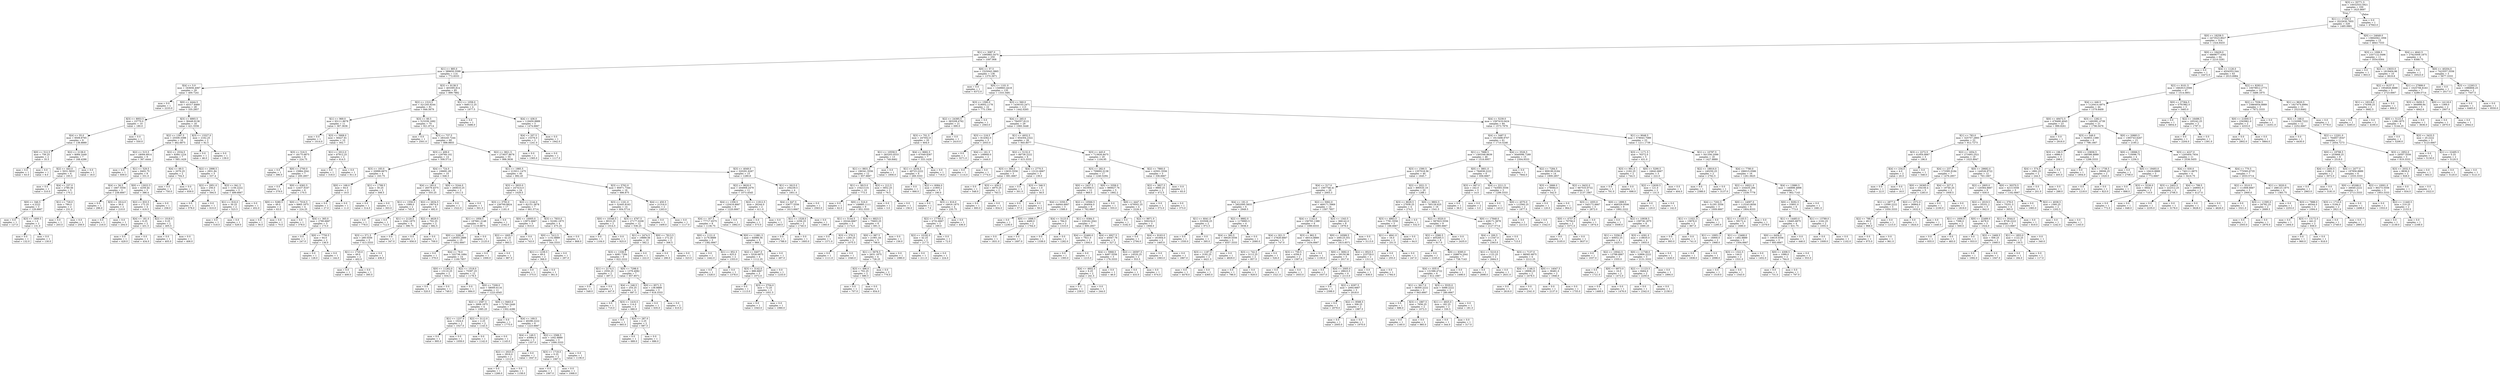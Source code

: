 digraph Tree {
node [shape=box] ;
0 [label="X[3] <= 35771.5\nmse = 10032553.5921\nsamples = 330\nvalue = 1625.8697"] ;
1 [label="X[1] <= 17350.5\nmse = 3522630.7855\nsamples = 329\nvalue = 1485.0881"] ;
0 -> 1 [labeldistance=2.5, labelangle=45, headlabel="True"] ;
2 [label="X[0] <= 18258.5\nmse = 2473523.8027\nsamples = 314\nvalue = 1324.6433"] ;
1 -> 2 ;
3 [label="X[1] <= 3087.0\nmse = 1095883.5475\nsamples = 250\nvalue = 1097.908"] ;
2 -> 3 ;
4 [label="X[1] <= 885.0\nmse = 389650.5599\nsamples = 114\nvalue = 772.8333"] ;
3 -> 4 ;
5 [label="X[4] <= 5.0\nmse = 163656.4067\nsamples = 29\nvalue = 400.7241"] ;
4 -> 5 ;
6 [label="mse = 0.0\nsamples = 1\nvalue = 2233.0"] ;
5 -> 6 ;
7 [label="X[0] <= 4444.5\nmse = 45317.8469\nsamples = 28\nvalue = 335.2857"] ;
5 -> 7 ;
8 [label="X[3] <= 8953.5\nmse = 23770.0\nsamples = 10\nvalue = 180.0"] ;
7 -> 8 ;
9 [label="X[4] <= 55.0\nmse = 9509.8765\nsamples = 9\nvalue = 138.8889"] ;
8 -> 9 ;
10 [label="X[0] <= 512.5\nmse = 756.25\nsamples = 2\nvalue = 35.5"] ;
9 -> 10 ;
11 [label="mse = 0.0\nsamples = 1\nvalue = 63.0"] ;
10 -> 11 ;
12 [label="mse = 0.0\nsamples = 1\nvalue = 8.0"] ;
10 -> 12 ;
13 [label="X[2] <= 2138.0\nmse = 8084.2449\nsamples = 7\nvalue = 168.4286"] ;
9 -> 13 ;
14 [label="X[2] <= 443.0\nmse = 5031.5833\nsamples = 6\nvalue = 193.5"] ;
13 -> 14 ;
15 [label="mse = 0.0\nsamples = 1\nvalue = 310.0"] ;
14 -> 15 ;
16 [label="X[4] <= 237.0\nmse = 2780.56\nsamples = 5\nvalue = 170.2"] ;
14 -> 16 ;
17 [label="X[0] <= 346.5\nmse = 4.2222\nsamples = 3\nvalue = 129.6667"] ;
16 -> 17 ;
18 [label="mse = 0.0\nsamples = 1\nvalue = 127.0"] ;
17 -> 18 ;
19 [label="X[3] <= 1600.5\nmse = 1.0\nsamples = 2\nvalue = 131.0"] ;
17 -> 19 ;
20 [label="mse = 0.0\nsamples = 1\nvalue = 132.0"] ;
19 -> 20 ;
21 [label="mse = 0.0\nsamples = 1\nvalue = 130.0"] ;
19 -> 21 ;
22 [label="X[1] <= 728.0\nmse = 784.0\nsamples = 2\nvalue = 231.0"] ;
16 -> 22 ;
23 [label="mse = 0.0\nsamples = 1\nvalue = 203.0"] ;
22 -> 23 ;
24 [label="mse = 0.0\nsamples = 1\nvalue = 259.0"] ;
22 -> 24 ;
25 [label="mse = 0.0\nsamples = 1\nvalue = 18.0"] ;
13 -> 25 ;
26 [label="mse = 0.0\nsamples = 1\nvalue = 550.0"] ;
8 -> 26 ;
27 [label="X[3] <= 6893.5\nmse = 36449.9136\nsamples = 18\nvalue = 421.5556"] ;
7 -> 27 ;
28 [label="X[2] <= 1397.5\nmse = 25509.3398\nsamples = 16\nvalue = 462.6875"] ;
27 -> 28 ;
29 [label="X[2] <= 515.5\nmse = 18094.6914\nsamples = 9\nvalue = 367.4444"] ;
28 -> 29 ;
30 [label="mse = 0.0\nsamples = 1\nvalue = 659.0"] ;
29 -> 30 ;
31 [label="X[1] <= 529.5\nmse = 8402.75\nsamples = 8\nvalue = 331.0"] ;
29 -> 31 ;
32 [label="X[4] <= 56.5\nmse = 1667.5556\nsamples = 3\nvalue = 238.6667"] ;
31 -> 32 ;
33 [label="mse = 0.0\nsamples = 1\nvalue = 296.0"] ;
32 -> 33 ;
34 [label="X[3] <= 1814.0\nmse = 36.0\nsamples = 2\nvalue = 210.0"] ;
32 -> 34 ;
35 [label="mse = 0.0\nsamples = 1\nvalue = 216.0"] ;
34 -> 35 ;
36 [label="mse = 0.0\nsamples = 1\nvalue = 204.0"] ;
34 -> 36 ;
37 [label="X[0] <= 13022.5\nmse = 4259.44\nsamples = 5\nvalue = 386.4"] ;
31 -> 37 ;
38 [label="X[2] <= 833.5\nmse = 172.25\nsamples = 4\nvalue = 418.5"] ;
37 -> 38 ;
39 [label="X[4] <= 181.0\nmse = 6.25\nsamples = 2\nvalue = 431.5"] ;
38 -> 39 ;
40 [label="mse = 0.0\nsamples = 1\nvalue = 429.0"] ;
39 -> 40 ;
41 [label="mse = 0.0\nsamples = 1\nvalue = 434.0"] ;
39 -> 41 ;
42 [label="X[2] <= 1018.0\nmse = 0.25\nsamples = 2\nvalue = 405.5"] ;
38 -> 42 ;
43 [label="mse = 0.0\nsamples = 1\nvalue = 405.0"] ;
42 -> 43 ;
44 [label="mse = 0.0\nsamples = 1\nvalue = 406.0"] ;
42 -> 44 ;
45 [label="mse = 0.0\nsamples = 1\nvalue = 258.0"] ;
37 -> 45 ;
46 [label="X[2] <= 2534.5\nmse = 8384.1224\nsamples = 7\nvalue = 585.1429"] ;
28 -> 46 ;
47 [label="X[4] <= 69.5\nmse = 2070.25\nsamples = 2\nvalue = 704.5"] ;
46 -> 47 ;
48 [label="mse = 0.0\nsamples = 1\nvalue = 750.0"] ;
47 -> 48 ;
49 [label="mse = 0.0\nsamples = 1\nvalue = 659.0"] ;
47 -> 49 ;
50 [label="X[2] <= 2998.5\nmse = 2931.84\nsamples = 5\nvalue = 537.4"] ;
46 -> 50 ;
51 [label="X[2] <= 2951.0\nmse = 256.0\nsamples = 2\nvalue = 594.0"] ;
50 -> 51 ;
52 [label="mse = 0.0\nsamples = 1\nvalue = 578.0"] ;
51 -> 52 ;
53 [label="mse = 0.0\nsamples = 1\nvalue = 610.0"] ;
51 -> 53 ;
54 [label="X[3] <= 941.5\nmse = 1156.2222\nsamples = 3\nvalue = 499.6667"] ;
50 -> 54 ;
55 [label="X[1] <= 816.0\nmse = 30.25\nsamples = 2\nvalue = 523.5"] ;
54 -> 55 ;
56 [label="mse = 0.0\nsamples = 1\nvalue = 518.0"] ;
55 -> 56 ;
57 [label="mse = 0.0\nsamples = 1\nvalue = 529.0"] ;
55 -> 57 ;
58 [label="mse = 0.0\nsamples = 1\nvalue = 452.0"] ;
54 -> 58 ;
59 [label="X[3] <= 13327.0\nmse = 2162.25\nsamples = 2\nvalue = 92.5"] ;
27 -> 59 ;
60 [label="mse = 0.0\nsamples = 1\nvalue = 46.0"] ;
59 -> 60 ;
61 [label="mse = 0.0\nsamples = 1\nvalue = 139.0"] ;
59 -> 61 ;
62 [label="X[3] <= 9138.5\nmse = 403395.814\nsamples = 85\nvalue = 899.7882"] ;
4 -> 62 ;
63 [label="X[2] <= 1310.5\nmse = 321245.9244\nsamples = 81\nvalue = 846.5679"] ;
62 -> 63 ;
64 [label="X[1] <= 969.0\nmse = 93111.8678\nsamples = 11\nvalue = 367.3636"] ;
63 -> 64 ;
65 [label="mse = 0.0\nsamples = 1\nvalue = 1014.0"] ;
64 -> 65 ;
66 [label="X[3] <= 5908.0\nmse = 56427.81\nsamples = 10\nvalue = 302.7"] ;
64 -> 66 ;
67 [label="X[3] <= 516.5\nmse = 18175.6875\nsamples = 8\nvalue = 224.75"] ;
66 -> 67 ;
68 [label="mse = 0.0\nsamples = 1\nvalue = 396.0"] ;
67 -> 68 ;
69 [label="X[0] <= 2700.0\nmse = 15984.2041\nsamples = 7\nvalue = 200.2857"] ;
67 -> 69 ;
70 [label="mse = 0.0\nsamples = 1\nvalue = 379.0"] ;
69 -> 70 ;
71 [label="X[0] <= 6362.5\nmse = 12437.9167\nsamples = 6\nvalue = 170.5"] ;
69 -> 71 ;
72 [label="X[0] <= 5280.5\nmse = 49.0\nsamples = 2\nvalue = 63.0"] ;
71 -> 72 ;
73 [label="mse = 0.0\nsamples = 1\nvalue = 56.0"] ;
72 -> 73 ;
74 [label="mse = 0.0\nsamples = 1\nvalue = 70.0"] ;
72 -> 74 ;
75 [label="X[0] <= 7016.5\nmse = 9965.1875\nsamples = 4\nvalue = 224.25"] ;
71 -> 75 ;
76 [label="mse = 0.0\nsamples = 1\nvalue = 378.0"] ;
75 -> 76 ;
77 [label="X[4] <= 365.0\nmse = 2780.6667\nsamples = 3\nvalue = 173.0"] ;
75 -> 77 ;
78 [label="mse = 0.0\nsamples = 1\nvalue = 247.0"] ;
77 -> 78 ;
79 [label="X[0] <= 7750.5\nmse = 64.0\nsamples = 2\nvalue = 136.0"] ;
77 -> 79 ;
80 [label="mse = 0.0\nsamples = 1\nvalue = 128.0"] ;
79 -> 80 ;
81 [label="mse = 0.0\nsamples = 1\nvalue = 144.0"] ;
79 -> 81 ;
82 [label="X[1] <= 2012.0\nmse = 87912.25\nsamples = 2\nvalue = 614.5"] ;
66 -> 82 ;
83 [label="mse = 0.0\nsamples = 1\nvalue = 318.0"] ;
82 -> 83 ;
84 [label="mse = 0.0\nsamples = 1\nvalue = 911.0"] ;
82 -> 84 ;
85 [label="X[3] <= 60.5\nmse = 315339.1692\nsamples = 70\nvalue = 921.8714"] ;
63 -> 85 ;
86 [label="mse = 0.0\nsamples = 1\nvalue = 2501.0"] ;
85 -> 86 ;
87 [label="X[3] <= 737.5\nmse = 283245.7244\nsamples = 69\nvalue = 898.9855"] ;
85 -> 87 ;
88 [label="X[3] <= 409.0\nmse = 129769.102\nsamples = 14\nvalue = 508.5714"] ;
87 -> 88 ;
89 [label="X[3] <= 183.0\nmse = 20999.6875\nsamples = 4\nvalue = 163.75"] ;
88 -> 89 ;
90 [label="X[0] <= 168.0\nmse = 64.0\nsamples = 2\nvalue = 19.0"] ;
89 -> 90 ;
91 [label="mse = 0.0\nsamples = 1\nvalue = 27.0"] ;
90 -> 91 ;
92 [label="mse = 0.0\nsamples = 1\nvalue = 11.0"] ;
90 -> 92 ;
93 [label="X[1] <= 1799.5\nmse = 30.25\nsamples = 2\nvalue = 308.5"] ;
89 -> 93 ;
94 [label="mse = 0.0\nsamples = 1\nvalue = 314.0"] ;
93 -> 94 ;
95 [label="mse = 0.0\nsamples = 1\nvalue = 303.0"] ;
93 -> 95 ;
96 [label="X[4] <= 724.0\nmse = 106691.85\nsamples = 10\nvalue = 646.5"] ;
88 -> 96 ;
97 [label="X[4] <= 183.0\nmse = 26579.4375\nsamples = 8\nvalue = 555.25"] ;
96 -> 97 ;
98 [label="X[1] <= 1556.0\nmse = 1089.0\nsamples = 2\nvalue = 745.0"] ;
97 -> 98 ;
99 [label="mse = 0.0\nsamples = 1\nvalue = 778.0"] ;
98 -> 99 ;
100 [label="mse = 0.0\nsamples = 1\nvalue = 712.0"] ;
98 -> 100 ;
101 [label="X[2] <= 2634.5\nmse = 19074.0\nsamples = 6\nvalue = 492.0"] ;
97 -> 101 ;
102 [label="X[1] <= 2129.5\nmse = 1042.1875\nsamples = 4\nvalue = 396.75"] ;
101 -> 102 ;
103 [label="X[3] <= 571.5\nmse = 289.5556\nsamples = 3\nvalue = 413.3333"] ;
102 -> 103 ;
104 [label="X[1] <= 1720.0\nmse = 49.0\nsamples = 2\nvalue = 402.0"] ;
103 -> 104 ;
105 [label="mse = 0.0\nsamples = 1\nvalue = 409.0"] ;
104 -> 105 ;
106 [label="mse = 0.0\nsamples = 1\nvalue = 395.0"] ;
104 -> 106 ;
107 [label="mse = 0.0\nsamples = 1\nvalue = 436.0"] ;
103 -> 107 ;
108 [label="mse = 0.0\nsamples = 1\nvalue = 347.0"] ;
102 -> 108 ;
109 [label="X[2] <= 4629.5\nmse = 702.25\nsamples = 2\nvalue = 682.5"] ;
101 -> 109 ;
110 [label="mse = 0.0\nsamples = 1\nvalue = 656.0"] ;
109 -> 110 ;
111 [label="mse = 0.0\nsamples = 1\nvalue = 709.0"] ;
109 -> 111 ;
112 [label="X[0] <= 5244.0\nmse = 260610.25\nsamples = 2\nvalue = 1011.5"] ;
96 -> 112 ;
113 [label="mse = 0.0\nsamples = 1\nvalue = 1522.0"] ;
112 -> 113 ;
114 [label="mse = 0.0\nsamples = 1\nvalue = 501.0"] ;
112 -> 114 ;
115 [label="X[2] <= 3821.5\nmse = 273637.8678\nsamples = 55\nvalue = 998.3636"] ;
87 -> 115 ;
116 [label="X[1] <= 1985.5\nmse = 215011.1475\nsamples = 40\nvalue = 892.45"] ;
115 -> 116 ;
117 [label="X[3] <= 3933.0\nmse = 247414.0\nsamples = 24\nvalue = 1029.5"] ;
116 -> 117 ;
118 [label="X[3] <= 3792.0\nmse = 236769.8824\nsamples = 17\nvalue = 1181.0"] ;
117 -> 118 ;
119 [label="X[1] <= 1958.5\nmse = 187661.2148\nsamples = 16\nvalue = 1119.6875"] ;
118 -> 119 ;
120 [label="X[0] <= 3282.0\nmse = 128303.2889\nsamples = 15\nvalue = 1052.6667"] ;
119 -> 120 ;
121 [label="mse = 0.0\nsamples = 1\nvalue = 379.0"] ;
120 -> 121 ;
122 [label="X[4] <= 78.0\nmse = 102736.1684\nsamples = 14\nvalue = 1100.7857"] ;
120 -> 122 ;
123 [label="X[0] <= 11262.0\nmse = 13110.25\nsamples = 2\nvalue = 634.5"] ;
122 -> 123 ;
124 [label="mse = 0.0\nsamples = 1\nvalue = 520.0"] ;
123 -> 124 ;
125 [label="mse = 0.0\nsamples = 1\nvalue = 749.0"] ;
123 -> 125 ;
126 [label="X[2] <= 1518.0\nmse = 75397.25\nsamples = 12\nvalue = 1178.5"] ;
122 -> 126 ;
127 [label="mse = 0.0\nsamples = 1\nvalue = 684.0"] ;
126 -> 127 ;
128 [label="X[0] <= 7209.0\nmse = 58000.6116\nsamples = 11\nvalue = 1223.4545"] ;
126 -> 128 ;
129 [label="X[2] <= 2587.5\nmse = 3906.1875\nsamples = 4\nvalue = 1085.25"] ;
128 -> 129 ;
130 [label="X[1] <= 1237.0\nmse = 1024.0\nsamples = 2\nvalue = 1027.0"] ;
129 -> 130 ;
131 [label="mse = 0.0\nsamples = 1\nvalue = 995.0"] ;
130 -> 131 ;
132 [label="mse = 0.0\nsamples = 1\nvalue = 1059.0"] ;
130 -> 132 ;
133 [label="X[2] <= 3112.0\nmse = 2.25\nsamples = 2\nvalue = 1143.5"] ;
129 -> 133 ;
134 [label="mse = 0.0\nsamples = 1\nvalue = 1142.0"] ;
133 -> 134 ;
135 [label="mse = 0.0\nsamples = 1\nvalue = 1145.0"] ;
133 -> 135 ;
136 [label="X[0] <= 9463.0\nmse = 71760.2449\nsamples = 7\nvalue = 1302.4286"] ;
128 -> 136 ;
137 [label="mse = 0.0\nsamples = 1\nvalue = 1775.0"] ;
136 -> 137 ;
138 [label="X[4] <= 169.5\nmse = 40296.2222\nsamples = 6\nvalue = 1223.6667"] ;
136 -> 138 ;
139 [label="X[4] <= 149.5\nmse = 43994.0\nsamples = 3\nvalue = 1357.0"] ;
138 -> 139 ;
140 [label="X[2] <= 2023.0\nmse = 2916.0\nsamples = 2\nvalue = 1212.0"] ;
139 -> 140 ;
141 [label="mse = 0.0\nsamples = 1\nvalue = 1266.0"] ;
140 -> 141 ;
142 [label="mse = 0.0\nsamples = 1\nvalue = 1158.0"] ;
140 -> 142 ;
143 [label="mse = 0.0\nsamples = 1\nvalue = 1647.0"] ;
139 -> 143 ;
144 [label="X[2] <= 2588.5\nmse = 1042.8889\nsamples = 3\nvalue = 1090.3333"] ;
138 -> 144 ;
145 [label="X[3] <= 1718.0\nmse = 0.25\nsamples = 2\nvalue = 1067.5"] ;
144 -> 145 ;
146 [label="mse = 0.0\nsamples = 1\nvalue = 1067.0"] ;
145 -> 146 ;
147 [label="mse = 0.0\nsamples = 1\nvalue = 1068.0"] ;
145 -> 147 ;
148 [label="mse = 0.0\nsamples = 1\nvalue = 1136.0"] ;
144 -> 148 ;
149 [label="mse = 0.0\nsamples = 1\nvalue = 2125.0"] ;
119 -> 149 ;
150 [label="mse = 0.0\nsamples = 1\nvalue = 2162.0"] ;
118 -> 150 ;
151 [label="X[2] <= 2144.0\nmse = 82151.3878\nsamples = 7\nvalue = 661.5714"] ;
117 -> 151 ;
152 [label="X[0] <= 10005.0\nmse = 13972.6667\nsamples = 3\nvalue = 910.0"] ;
151 -> 152 ;
153 [label="X[2] <= 1605.5\nmse = 42.25\nsamples = 2\nvalue = 993.5"] ;
152 -> 153 ;
154 [label="mse = 0.0\nsamples = 1\nvalue = 1000.0"] ;
153 -> 154 ;
155 [label="mse = 0.0\nsamples = 1\nvalue = 987.0"] ;
153 -> 155 ;
156 [label="mse = 0.0\nsamples = 1\nvalue = 743.0"] ;
152 -> 156 ;
157 [label="X[3] <= 7833.0\nmse = 52282.1875\nsamples = 4\nvalue = 475.25"] ;
151 -> 157 ;
158 [label="X[0] <= 7412.5\nmse = 1152.8889\nsamples = 3\nvalue = 344.3333"] ;
157 -> 158 ;
159 [label="X[1] <= 1239.5\nmse = 49.0\nsamples = 2\nvalue = 368.0"] ;
158 -> 159 ;
160 [label="mse = 0.0\nsamples = 1\nvalue = 375.0"] ;
159 -> 160 ;
161 [label="mse = 0.0\nsamples = 1\nvalue = 361.0"] ;
159 -> 161 ;
162 [label="mse = 0.0\nsamples = 1\nvalue = 297.0"] ;
158 -> 162 ;
163 [label="mse = 0.0\nsamples = 1\nvalue = 868.0"] ;
157 -> 163 ;
164 [label="X[3] <= 5762.0\nmse = 95971.7344\nsamples = 16\nvalue = 686.875"] ;
116 -> 164 ;
165 [label="X[3] <= 1161.0\nmse = 52445.8163\nsamples = 14\nvalue = 604.5714"] ;
164 -> 165 ;
166 [label="X[0] <= 10346.5\nmse = 8010.25\nsamples = 2\nvalue = 1014.5"] ;
165 -> 166 ;
167 [label="mse = 0.0\nsamples = 1\nvalue = 1104.0"] ;
166 -> 167 ;
168 [label="mse = 0.0\nsamples = 1\nvalue = 925.0"] ;
166 -> 168 ;
169 [label="X[3] <= 4767.5\nmse = 27177.0208\nsamples = 12\nvalue = 536.25"] ;
165 -> 169 ;
170 [label="X[1] <= 2474.5\nmse = 19889.56\nsamples = 10\nvalue = 582.2"] ;
169 -> 170 ;
171 [label="X[3] <= 1338.5\nmse = 6081.7284\nsamples = 9\nvalue = 622.2222"] ;
170 -> 171 ;
172 [label="X[1] <= 2174.5\nmse = 2550.25\nsamples = 2\nvalue = 497.5"] ;
171 -> 172 ;
173 [label="mse = 0.0\nsamples = 1\nvalue = 548.0"] ;
172 -> 173 ;
174 [label="mse = 0.0\nsamples = 1\nvalue = 447.0"] ;
172 -> 174 ;
175 [label="X[0] <= 7298.0\nmse = 1376.4082\nsamples = 7\nvalue = 657.8571"] ;
171 -> 175 ;
176 [label="X[4] <= 248.5\nmse = 254.25\nsamples = 4\nvalue = 687.5"] ;
175 -> 176 ;
177 [label="mse = 0.0\nsamples = 1\nvalue = 710.0"] ;
176 -> 177 ;
178 [label="X[3] <= 1416.5\nmse = 114.0\nsamples = 3\nvalue = 680.0"] ;
176 -> 178 ;
179 [label="mse = 0.0\nsamples = 1\nvalue = 665.0"] ;
178 -> 179 ;
180 [label="X[4] <= 287.0\nmse = 2.25\nsamples = 2\nvalue = 687.5"] ;
178 -> 180 ;
181 [label="mse = 0.0\nsamples = 1\nvalue = 689.0"] ;
180 -> 181 ;
182 [label="mse = 0.0\nsamples = 1\nvalue = 686.0"] ;
180 -> 182 ;
183 [label="X[0] <= 8571.5\nmse = 138.8889\nsamples = 3\nvalue = 618.3333"] ;
175 -> 183 ;
184 [label="mse = 0.0\nsamples = 1\nvalue = 635.0"] ;
183 -> 184 ;
185 [label="mse = 0.0\nsamples = 2\nvalue = 610.0"] ;
183 -> 185 ;
186 [label="mse = 0.0\nsamples = 1\nvalue = 222.0"] ;
170 -> 186 ;
187 [label="X[0] <= 7813.5\nmse = 272.25\nsamples = 2\nvalue = 306.5"] ;
169 -> 187 ;
188 [label="mse = 0.0\nsamples = 1\nvalue = 290.0"] ;
187 -> 188 ;
189 [label="mse = 0.0\nsamples = 1\nvalue = 323.0"] ;
187 -> 189 ;
190 [label="X[4] <= 450.5\nmse = 21316.0\nsamples = 2\nvalue = 1263.0"] ;
164 -> 190 ;
191 [label="mse = 0.0\nsamples = 1\nvalue = 1409.0"] ;
190 -> 191 ;
192 [label="mse = 0.0\nsamples = 1\nvalue = 1117.0"] ;
190 -> 192 ;
193 [label="X[3] <= 4049.0\nmse = 320291.6267\nsamples = 15\nvalue = 1280.8"] ;
115 -> 193 ;
194 [label="X[2] <= 9620.0\nmse = 204908.2479\nsamples = 11\nvalue = 1073.4545"] ;
193 -> 194 ;
195 [label="X[4] <= 1358.5\nmse = 125418.6667\nsamples = 9\nvalue = 1220.6667"] ;
194 -> 195 ;
196 [label="X[4] <= 167.5\nmse = 77717.9375\nsamples = 8\nvalue = 1136.75"] ;
195 -> 196 ;
197 [label="X[0] <= 1121.0\nmse = 2176.8889\nsamples = 3\nvalue = 1382.6667"] ;
196 -> 197 ;
198 [label="mse = 0.0\nsamples = 1\nvalue = 1442.0"] ;
197 -> 198 ;
199 [label="X[1] <= 952.5\nmse = 625.0\nsamples = 2\nvalue = 1353.0"] ;
197 -> 199 ;
200 [label="mse = 0.0\nsamples = 1\nvalue = 1328.0"] ;
199 -> 200 ;
201 [label="mse = 0.0\nsamples = 1\nvalue = 1378.0"] ;
199 -> 201 ;
202 [label="X[0] <= 11881.5\nmse = 64986.56\nsamples = 5\nvalue = 989.2"] ;
196 -> 202 ;
203 [label="X[2] <= 6407.0\nmse = 5526.6875\nsamples = 4\nvalue = 1112.25"] ;
202 -> 203 ;
204 [label="X[3] <= 3142.0\nmse = 888.6667\nsamples = 3\nvalue = 1072.0"] ;
203 -> 204 ;
205 [label="mse = 0.0\nsamples = 1\nvalue = 1113.0"] ;
204 -> 205 ;
206 [label="X[3] <= 3704.0\nmse = 72.25\nsamples = 2\nvalue = 1051.5"] ;
204 -> 206 ;
207 [label="mse = 0.0\nsamples = 1\nvalue = 1043.0"] ;
206 -> 207 ;
208 [label="mse = 0.0\nsamples = 1\nvalue = 1060.0"] ;
206 -> 208 ;
209 [label="mse = 0.0\nsamples = 1\nvalue = 1233.0"] ;
203 -> 209 ;
210 [label="mse = 0.0\nsamples = 1\nvalue = 497.0"] ;
202 -> 210 ;
211 [label="mse = 0.0\nsamples = 1\nvalue = 1892.0"] ;
195 -> 211 ;
212 [label="X[2] <= 11912.5\nmse = 26244.0\nsamples = 2\nvalue = 411.0"] ;
194 -> 212 ;
213 [label="mse = 0.0\nsamples = 1\nvalue = 573.0"] ;
212 -> 213 ;
214 [label="mse = 0.0\nsamples = 1\nvalue = 249.0"] ;
212 -> 214 ;
215 [label="X[1] <= 2615.0\nmse = 194239.5\nsamples = 4\nvalue = 1851.0"] ;
193 -> 215 ;
216 [label="X[4] <= 647.5\nmse = 33677.5556\nsamples = 3\nvalue = 1613.6667"] ;
215 -> 216 ;
217 [label="X[1] <= 1528.0\nmse = 2256.25\nsamples = 2\nvalue = 1740.5"] ;
216 -> 217 ;
218 [label="mse = 0.0\nsamples = 1\nvalue = 1788.0"] ;
217 -> 218 ;
219 [label="mse = 0.0\nsamples = 1\nvalue = 1693.0"] ;
217 -> 219 ;
220 [label="mse = 0.0\nsamples = 1\nvalue = 1360.0"] ;
216 -> 220 ;
221 [label="mse = 0.0\nsamples = 1\nvalue = 2563.0"] ;
215 -> 221 ;
222 [label="X[1] <= 1058.0\nmse = 848112.25\nsamples = 4\nvalue = 1977.5"] ;
62 -> 222 ;
223 [label="mse = 0.0\nsamples = 1\nvalue = 3486.0"] ;
222 -> 223 ;
224 [label="X[4] <= 436.0\nmse = 119450.8889\nsamples = 3\nvalue = 1474.6667"] ;
222 -> 224 ;
225 [label="X[4] <= 207.5\nmse = 15376.0\nsamples = 2\nvalue = 1241.0"] ;
224 -> 225 ;
226 [label="mse = 0.0\nsamples = 1\nvalue = 1365.0"] ;
225 -> 226 ;
227 [label="mse = 0.0\nsamples = 1\nvalue = 1117.0"] ;
225 -> 227 ;
228 [label="mse = 0.0\nsamples = 1\nvalue = 1942.0"] ;
224 -> 228 ;
229 [label="X[0] <= 57.5\nmse = 1525043.3865\nsamples = 136\nvalue = 1370.3971"] ;
3 -> 229 ;
230 [label="mse = 0.0\nsamples = 1\nvalue = 6372.0"] ;
229 -> 230 ;
231 [label="X[0] <= 1101.0\nmse = 1349663.4418\nsamples = 135\nvalue = 1333.3481"] ;
229 -> 231 ;
232 [label="X[3] <= 1590.0\nmse = 518002.1178\nsamples = 22\nvalue = 775.1364"] ;
231 -> 232 ;
233 [label="X[2] <= 24385.5\nmse = 383208.4762\nsamples = 21\nvalue = 690.0"] ;
232 -> 233 ;
234 [label="X[3] <= 701.5\nmse = 247052.9\nsamples = 20\nvalue = 604.0"] ;
233 -> 234 ;
235 [label="X[1] <= 10558.5\nmse = 283203.0533\nsamples = 13\nvalue = 749.8462"] ;
234 -> 235 ;
236 [label="X[1] <= 8831.5\nmse = 196341.5556\nsamples = 12\nvalue = 657.6667"] ;
235 -> 236 ;
237 [label="X[1] <= 3815.0\nmse = 154213.01\nsamples = 10\nvalue = 773.3"] ;
236 -> 237 ;
238 [label="mse = 0.0\nsamples = 1\nvalue = 62.0"] ;
237 -> 238 ;
239 [label="X[0] <= 516.0\nmse = 108885.1111\nsamples = 9\nvalue = 852.3333"] ;
237 -> 239 ;
240 [label="X[1] <= 5144.5\nmse = 20244.6667\nsamples = 3\nvalue = 1174.0"] ;
239 -> 240 ;
241 [label="mse = 0.0\nsamples = 1\nvalue = 1371.0"] ;
240 -> 241 ;
242 [label="X[3] <= 378.5\nmse = 1260.25\nsamples = 2\nvalue = 1075.5"] ;
240 -> 242 ;
243 [label="mse = 0.0\nsamples = 1\nvalue = 1111.0"] ;
242 -> 243 ;
244 [label="mse = 0.0\nsamples = 1\nvalue = 1040.0"] ;
242 -> 244 ;
245 [label="X[4] <= 6823.5\nmse = 75603.25\nsamples = 6\nvalue = 691.5"] ;
239 -> 245 ;
246 [label="X[0] <= 987.5\nmse = 21901.44\nsamples = 5\nvalue = 798.6"] ;
245 -> 246 ;
247 [label="X[1] <= 5678.5\nmse = 2631.1875\nsamples = 4\nvalue = 728.25"] ;
246 -> 247 ;
248 [label="X[3] <= 496.0\nmse = 702.25\nsamples = 2\nvalue = 680.5"] ;
247 -> 248 ;
249 [label="mse = 0.0\nsamples = 1\nvalue = 707.0"] ;
248 -> 249 ;
250 [label="mse = 0.0\nsamples = 1\nvalue = 654.0"] ;
248 -> 250 ;
251 [label="mse = 0.0\nsamples = 2\nvalue = 776.0"] ;
247 -> 251 ;
252 [label="mse = 0.0\nsamples = 1\nvalue = 1080.0"] ;
246 -> 252 ;
253 [label="mse = 0.0\nsamples = 1\nvalue = 156.0"] ;
245 -> 253 ;
254 [label="X[3] <= 212.5\nmse = 5852.25\nsamples = 2\nvalue = 79.5"] ;
236 -> 254 ;
255 [label="mse = 0.0\nsamples = 1\nvalue = 3.0"] ;
254 -> 255 ;
256 [label="mse = 0.0\nsamples = 1\nvalue = 156.0"] ;
254 -> 256 ;
257 [label="mse = 0.0\nsamples = 1\nvalue = 1856.0"] ;
235 -> 257 ;
258 [label="X[4] <= 9682.5\nmse = 67049.8367\nsamples = 7\nvalue = 333.1429"] ;
234 -> 258 ;
259 [label="X[1] <= 4234.5\nmse = 49723.2222\nsamples = 6\nvalue = 269.3333"] ;
258 -> 259 ;
260 [label="mse = 0.0\nsamples = 1\nvalue = 666.0"] ;
259 -> 260 ;
261 [label="X[2] <= 6084.0\nmse = 21905.2\nsamples = 5\nvalue = 190.0"] ;
259 -> 261 ;
262 [label="mse = 0.0\nsamples = 1\nvalue = 7.0"] ;
261 -> 262 ;
263 [label="X[3] <= 816.0\nmse = 16916.1875\nsamples = 4\nvalue = 235.75"] ;
261 -> 263 ;
264 [label="X[2] <= 17765.0\nmse = 4732.6667\nsamples = 3\nvalue = 169.0"] ;
263 -> 264 ;
265 [label="X[2] <= 10192.0\nmse = 42.25\nsamples = 2\nvalue = 217.5"] ;
264 -> 265 ;
266 [label="mse = 0.0\nsamples = 1\nvalue = 211.0"] ;
265 -> 266 ;
267 [label="mse = 0.0\nsamples = 1\nvalue = 224.0"] ;
265 -> 267 ;
268 [label="mse = 0.0\nsamples = 1\nvalue = 72.0"] ;
264 -> 268 ;
269 [label="mse = 0.0\nsamples = 1\nvalue = 436.0"] ;
263 -> 269 ;
270 [label="mse = 0.0\nsamples = 1\nvalue = 716.0"] ;
258 -> 270 ;
271 [label="mse = 0.0\nsamples = 1\nvalue = 2410.0"] ;
233 -> 271 ;
272 [label="mse = 0.0\nsamples = 1\nvalue = 2563.0"] ;
232 -> 272 ;
273 [label="X[3] <= 560.0\nmse = 1439103.2471\nsamples = 113\nvalue = 1442.0265"] ;
231 -> 273 ;
274 [label="X[4] <= 265.0\nmse = 784557.8121\nsamples = 29\nvalue = 1060.3448"] ;
273 -> 274 ;
275 [label="X[3] <= 218.5\nmse = 814362.0\nsamples = 3\nvalue = 2053.0"] ;
274 -> 275 ;
276 [label="mse = 0.0\nsamples = 1\nvalue = 3271.0"] ;
275 -> 276 ;
277 [label="X[4] <= 161.5\nmse = 108900.0\nsamples = 2\nvalue = 1444.0"] ;
275 -> 277 ;
278 [label="mse = 0.0\nsamples = 1\nvalue = 1114.0"] ;
277 -> 278 ;
279 [label="mse = 0.0\nsamples = 1\nvalue = 1774.0"] ;
277 -> 279 ;
280 [label="X[1] <= 4932.5\nmse = 654304.2322\nsamples = 26\nvalue = 945.8077"] ;
274 -> 280 ;
281 [label="X[2] <= 5132.0\nmse = 89738.2222\nsamples = 6\nvalue = 415.3333"] ;
280 -> 281 ;
282 [label="X[3] <= 366.0\nmse = 13633.5556\nsamples = 3\nvalue = 691.6667"] ;
281 -> 282 ;
283 [label="mse = 0.0\nsamples = 1\nvalue = 548.0"] ;
282 -> 283 ;
284 [label="X[3] <= 459.5\nmse = 4970.25\nsamples = 2\nvalue = 763.5"] ;
282 -> 284 ;
285 [label="mse = 0.0\nsamples = 1\nvalue = 693.0"] ;
284 -> 285 ;
286 [label="mse = 0.0\nsamples = 1\nvalue = 834.0"] ;
284 -> 286 ;
287 [label="X[4] <= 2770.5\nmse = 13122.6667\nsamples = 3\nvalue = 139.0"] ;
281 -> 287 ;
288 [label="mse = 0.0\nsamples = 1\nvalue = 301.0"] ;
287 -> 288 ;
289 [label="X[3] <= 346.5\nmse = 1.0\nsamples = 2\nvalue = 58.0"] ;
287 -> 289 ;
290 [label="mse = 0.0\nsamples = 1\nvalue = 57.0"] ;
289 -> 290 ;
291 [label="mse = 0.0\nsamples = 1\nvalue = 59.0"] ;
289 -> 291 ;
292 [label="X[3] <= 445.0\nmse = 713926.8475\nsamples = 20\nvalue = 1104.95"] ;
280 -> 292 ;
293 [label="X[3] <= 282.0\nmse = 709692.0138\nsamples = 17\nvalue = 1240.5294"] ;
292 -> 293 ;
294 [label="X[0] <= 2437.5\nmse = 341959.5\nsamples = 12\nvalue = 969.0"] ;
293 -> 294 ;
295 [label="X[4] <= 3350.5\nmse = 64944.6667\nsamples = 3\nvalue = 1588.0"] ;
294 -> 295 ;
296 [label="mse = 0.0\nsamples = 1\nvalue = 1236.0"] ;
295 -> 296 ;
297 [label="X[0] <= 1898.5\nmse = 4489.0\nsamples = 2\nvalue = 1764.0"] ;
295 -> 297 ;
298 [label="mse = 0.0\nsamples = 1\nvalue = 1831.0"] ;
297 -> 298 ;
299 [label="mse = 0.0\nsamples = 1\nvalue = 1697.0"] ;
297 -> 299 ;
300 [label="X[2] <= 10566.5\nmse = 264004.0\nsamples = 9\nvalue = 762.6667"] ;
294 -> 300 ;
301 [label="X[4] <= 5123.0\nmse = 784.0\nsamples = 2\nvalue = 1310.0"] ;
300 -> 301 ;
302 [label="mse = 0.0\nsamples = 1\nvalue = 1338.0"] ;
301 -> 302 ;
303 [label="mse = 0.0\nsamples = 1\nvalue = 1282.0"] ;
301 -> 303 ;
304 [label="X[1] <= 6384.5\nmse = 229162.2041\nsamples = 7\nvalue = 606.2857"] ;
300 -> 304 ;
305 [label="X[4] <= 22460.0\nmse = 7921.0\nsamples = 2\nvalue = 1304.0"] ;
304 -> 305 ;
306 [label="mse = 0.0\nsamples = 1\nvalue = 1393.0"] ;
305 -> 306 ;
307 [label="mse = 0.0\nsamples = 1\nvalue = 1215.0"] ;
305 -> 307 ;
308 [label="X[4] <= 6927.5\nmse = 45047.76\nsamples = 5\nvalue = 327.2"] ;
304 -> 308 ;
309 [label="X[4] <= 5968.5\nmse = 8497.5556\nsamples = 3\nvalue = 176.3333"] ;
308 -> 309 ;
310 [label="X[4] <= 4602.5\nmse = 6.25\nsamples = 2\nvalue = 241.5"] ;
309 -> 310 ;
311 [label="mse = 0.0\nsamples = 1\nvalue = 239.0"] ;
310 -> 311 ;
312 [label="mse = 0.0\nsamples = 1\nvalue = 244.0"] ;
310 -> 312 ;
313 [label="mse = 0.0\nsamples = 1\nvalue = 46.0"] ;
309 -> 313 ;
314 [label="X[2] <= 26597.5\nmse = 14520.25\nsamples = 2\nvalue = 553.5"] ;
308 -> 314 ;
315 [label="mse = 0.0\nsamples = 1\nvalue = 433.0"] ;
314 -> 315 ;
316 [label="mse = 0.0\nsamples = 1\nvalue = 674.0"] ;
314 -> 316 ;
317 [label="X[0] <= 3358.0\nmse = 990627.76\nsamples = 5\nvalue = 1892.2"] ;
293 -> 317 ;
318 [label="mse = 0.0\nsamples = 1\nvalue = 555.0"] ;
317 -> 318 ;
319 [label="X[0] <= 4447.5\nmse = 679502.25\nsamples = 4\nvalue = 2226.5"] ;
317 -> 319 ;
320 [label="mse = 0.0\nsamples = 1\nvalue = 3182.0"] ;
319 -> 320 ;
321 [label="X[2] <= 9971.0\nmse = 500234.0\nsamples = 3\nvalue = 1908.0"] ;
319 -> 321 ;
322 [label="mse = 0.0\nsamples = 1\nvalue = 2794.0"] ;
321 -> 322 ;
323 [label="X[4] <= 9163.0\nmse = 161604.0\nsamples = 2\nvalue = 1465.0"] ;
321 -> 323 ;
324 [label="mse = 0.0\nsamples = 1\nvalue = 1063.0"] ;
323 -> 324 ;
325 [label="mse = 0.0\nsamples = 1\nvalue = 1867.0"] ;
323 -> 325 ;
326 [label="X[2] <= 7860.0\nmse = 43501.5556\nsamples = 3\nvalue = 336.6667"] ;
292 -> 326 ;
327 [label="X[2] <= 3827.5\nmse = 9900.25\nsamples = 2\nvalue = 472.5"] ;
326 -> 327 ;
328 [label="mse = 0.0\nsamples = 1\nvalue = 572.0"] ;
327 -> 328 ;
329 [label="mse = 0.0\nsamples = 1\nvalue = 373.0"] ;
327 -> 329 ;
330 [label="mse = 0.0\nsamples = 1\nvalue = 65.0"] ;
326 -> 330 ;
331 [label="X[4] <= 5239.0\nmse = 1597419.0424\nsamples = 84\nvalue = 1573.7976"] ;
273 -> 331 ;
332 [label="X[4] <= 3487.5\nmse = 1913498.9707\nsamples = 61\nvalue = 1710.5246"] ;
331 -> 332 ;
333 [label="X[1] <= 7888.5\nmse = 1393346.8639\nsamples = 46\nvalue = 1516.6957"] ;
332 -> 333 ;
334 [label="X[3] <= 1590.5\nmse = 1357018.56\nsamples = 40\nvalue = 1645.7"] ;
333 -> 334 ;
335 [label="X[4] <= 517.0\nmse = 1567746.41\nsamples = 20\nvalue = 2003.3"] ;
334 -> 335 ;
336 [label="X[4] <= 191.0\nmse = 2852095.5833\nsamples = 6\nvalue = 2949.5"] ;
335 -> 336 ;
337 [label="X[1] <= 6041.0\nmse = 333506.25\nsamples = 2\nvalue = 972.5"] ;
336 -> 337 ;
338 [label="mse = 0.0\nsamples = 1\nvalue = 1550.0"] ;
337 -> 338 ;
339 [label="mse = 0.0\nsamples = 1\nvalue = 395.0"] ;
337 -> 339 ;
340 [label="X[2] <= 9882.0\nmse = 1179993.5\nsamples = 4\nvalue = 3938.0"] ;
336 -> 340 ;
341 [label="X[4] <= 383.5\nmse = 39029.5556\nsamples = 3\nvalue = 4557.3333"] ;
340 -> 341 ;
342 [label="X[3] <= 1187.0\nmse = 3192.25\nsamples = 2\nvalue = 4421.5"] ;
341 -> 342 ;
343 [label="mse = 0.0\nsamples = 1\nvalue = 4478.0"] ;
342 -> 343 ;
344 [label="mse = 0.0\nsamples = 1\nvalue = 4365.0"] ;
342 -> 344 ;
345 [label="mse = 0.0\nsamples = 1\nvalue = 4829.0"] ;
341 -> 345 ;
346 [label="mse = 0.0\nsamples = 1\nvalue = 2080.0"] ;
340 -> 346 ;
347 [label="X[2] <= 5062.0\nmse = 469171.5969\nsamples = 14\nvalue = 1597.7857"] ;
335 -> 347 ;
348 [label="X[4] <= 1142.0\nmse = 156793.1389\nsamples = 6\nvalue = 1090.8333"] ;
347 -> 348 ;
349 [label="X[4] <= 921.5\nmse = 27828.6667\nsamples = 3\nvalue = 747.0"] ;
348 -> 349 ;
350 [label="X[3] <= 742.5\nmse = 5112.25\nsamples = 2\nvalue = 857.5"] ;
349 -> 350 ;
351 [label="mse = 0.0\nsamples = 1\nvalue = 786.0"] ;
350 -> 351 ;
352 [label="mse = 0.0\nsamples = 1\nvalue = 929.0"] ;
350 -> 352 ;
353 [label="mse = 0.0\nsamples = 1\nvalue = 526.0"] ;
349 -> 353 ;
354 [label="X[3] <= 962.5\nmse = 49314.8889\nsamples = 3\nvalue = 1434.6667"] ;
348 -> 354 ;
355 [label="X[3] <= 750.5\nmse = 4356.0\nsamples = 2\nvalue = 1587.0"] ;
354 -> 355 ;
356 [label="mse = 0.0\nsamples = 1\nvalue = 1521.0"] ;
355 -> 356 ;
357 [label="mse = 0.0\nsamples = 1\nvalue = 1653.0"] ;
355 -> 357 ;
358 [label="mse = 0.0\nsamples = 1\nvalue = 1130.0"] ;
354 -> 358 ;
359 [label="X[3] <= 1343.5\nmse = 366142.0\nsamples = 8\nvalue = 1978.0"] ;
347 -> 359 ;
360 [label="X[0] <= 16589.5\nmse = 208125.551\nsamples = 7\nvalue = 1815.8571"] ;
359 -> 360 ;
361 [label="X[0] <= 3692.0\nmse = 59150.96\nsamples = 5\nvalue = 2017.8"] ;
360 -> 361 ;
362 [label="mse = 0.0\nsamples = 1\nvalue = 1637.0"] ;
361 -> 362 ;
363 [label="X[4] <= 2005.0\nmse = 28623.5\nsamples = 4\nvalue = 2113.0"] ;
361 -> 363 ;
364 [label="mse = 0.0\nsamples = 1\nvalue = 2398.0"] ;
363 -> 364 ;
365 [label="X[2] <= 6297.5\nmse = 2064.6667\nsamples = 3\nvalue = 2018.0"] ;
363 -> 365 ;
366 [label="mse = 0.0\nsamples = 1\nvalue = 2079.0"] ;
365 -> 366 ;
367 [label="X[2] <= 8588.5\nmse = 306.25\nsamples = 2\nvalue = 1987.5"] ;
365 -> 367 ;
368 [label="mse = 0.0\nsamples = 1\nvalue = 2005.0"] ;
367 -> 368 ;
369 [label="mse = 0.0\nsamples = 1\nvalue = 1970.0"] ;
367 -> 369 ;
370 [label="X[2] <= 8523.5\nmse = 223729.0\nsamples = 2\nvalue = 1311.0"] ;
360 -> 370 ;
371 [label="mse = 0.0\nsamples = 1\nvalue = 838.0"] ;
370 -> 371 ;
372 [label="mse = 0.0\nsamples = 1\nvalue = 1784.0"] ;
370 -> 372 ;
373 [label="mse = 0.0\nsamples = 1\nvalue = 3113.0"] ;
359 -> 373 ;
374 [label="X[2] <= 2021.5\nmse = 890535.19\nsamples = 20\nvalue = 1288.1"] ;
334 -> 374 ;
375 [label="X[3] <= 8629.5\nmse = 27938.25\nsamples = 4\nvalue = 274.5"] ;
374 -> 375 ;
376 [label="X[3] <= 4863.5\nmse = 7781.5556\nsamples = 3\nvalue = 188.6667"] ;
375 -> 376 ;
377 [label="X[1] <= 4841.0\nmse = 16.0\nsamples = 2\nvalue = 251.0"] ;
376 -> 377 ;
378 [label="mse = 0.0\nsamples = 1\nvalue = 255.0"] ;
377 -> 378 ;
379 [label="mse = 0.0\nsamples = 1\nvalue = 247.0"] ;
377 -> 379 ;
380 [label="mse = 0.0\nsamples = 1\nvalue = 64.0"] ;
376 -> 380 ;
381 [label="mse = 0.0\nsamples = 1\nvalue = 532.0"] ;
375 -> 381 ;
382 [label="X[0] <= 9802.5\nmse = 785126.625\nsamples = 16\nvalue = 1541.5"] ;
374 -> 382 ;
383 [label="X[2] <= 6520.0\nmse = 587823.5556\nsamples = 9\nvalue = 1085.6667"] ;
382 -> 383 ;
384 [label="X[2] <= 2580.5\nmse = 405265.5\nsamples = 8\nvalue = 917.0"] ;
383 -> 384 ;
385 [label="mse = 0.0\nsamples = 1\nvalue = 2165.0"] ;
384 -> 385 ;
386 [label="X[0] <= 8395.0\nmse = 208874.2041\nsamples = 7\nvalue = 738.7143"] ;
384 -> 386 ;
387 [label="X[4] <= 835.0\nmse = 131586.4722\nsamples = 6\nvalue = 612.1667"] ;
386 -> 387 ;
388 [label="X[1] <= 3617.0\nmse = 38300.2222\nsamples = 3\nvalue = 943.6667"] ;
387 -> 388 ;
389 [label="mse = 0.0\nsamples = 1\nvalue = 686.0"] ;
388 -> 389 ;
390 [label="X[3] <= 1867.5\nmse = 7656.25\nsamples = 2\nvalue = 1072.5"] ;
388 -> 390 ;
391 [label="mse = 0.0\nsamples = 1\nvalue = 1160.0"] ;
390 -> 391 ;
392 [label="mse = 0.0\nsamples = 1\nvalue = 985.0"] ;
390 -> 392 ;
393 [label="X[3] <= 5535.0\nmse = 5088.2222\nsamples = 3\nvalue = 280.6667"] ;
387 -> 393 ;
394 [label="X[1] <= 4925.0\nmse = 182.25\nsamples = 2\nvalue = 330.5"] ;
393 -> 394 ;
395 [label="mse = 0.0\nsamples = 1\nvalue = 344.0"] ;
394 -> 395 ;
396 [label="mse = 0.0\nsamples = 1\nvalue = 317.0"] ;
394 -> 396 ;
397 [label="mse = 0.0\nsamples = 1\nvalue = 181.0"] ;
393 -> 397 ;
398 [label="mse = 0.0\nsamples = 1\nvalue = 1498.0"] ;
386 -> 398 ;
399 [label="mse = 0.0\nsamples = 1\nvalue = 2435.0"] ;
383 -> 399 ;
400 [label="X[0] <= 17848.0\nmse = 428171.3878\nsamples = 7\nvalue = 2127.5714"] ;
382 -> 400 ;
401 [label="X[4] <= 200.5\nmse = 111547.0\nsamples = 6\nvalue = 2363.0"] ;
400 -> 401 ;
402 [label="X[1] <= 5210.0\nmse = 1122.25\nsamples = 2\nvalue = 2664.5"] ;
401 -> 402 ;
403 [label="mse = 0.0\nsamples = 1\nvalue = 2698.0"] ;
402 -> 403 ;
404 [label="mse = 0.0\nsamples = 1\nvalue = 2631.0"] ;
402 -> 404 ;
405 [label="X[3] <= 7137.0\nmse = 98582.6875\nsamples = 4\nvalue = 2212.25"] ;
401 -> 405 ;
406 [label="X[4] <= 1146.5\nmse = 18906.25\nsamples = 2\nvalue = 2478.5"] ;
405 -> 406 ;
407 [label="mse = 0.0\nsamples = 1\nvalue = 2616.0"] ;
406 -> 407 ;
408 [label="mse = 0.0\nsamples = 1\nvalue = 2341.0"] ;
406 -> 408 ;
409 [label="X[0] <= 14047.5\nmse = 36481.0\nsamples = 2\nvalue = 1946.0"] ;
405 -> 409 ;
410 [label="mse = 0.0\nsamples = 1\nvalue = 2137.0"] ;
409 -> 410 ;
411 [label="mse = 0.0\nsamples = 1\nvalue = 1755.0"] ;
409 -> 411 ;
412 [label="mse = 0.0\nsamples = 1\nvalue = 715.0"] ;
400 -> 412 ;
413 [label="X[0] <= 3801.0\nmse = 784938.2222\nsamples = 6\nvalue = 656.6667"] ;
333 -> 413 ;
414 [label="X[3] <= 667.0\nmse = 242.0\nsamples = 3\nvalue = 14.0"] ;
413 -> 414 ;
415 [label="mse = 0.0\nsamples = 1\nvalue = 36.0"] ;
414 -> 415 ;
416 [label="mse = 0.0\nsamples = 2\nvalue = 3.0"] ;
414 -> 416 ;
417 [label="X[4] <= 2211.5\nmse = 743593.5556\nsamples = 3\nvalue = 1299.3333"] ;
413 -> 417 ;
418 [label="mse = 0.0\nsamples = 1\nvalue = 143.0"] ;
417 -> 418 ;
419 [label="X[0] <= 4570.0\nmse = 112560.25\nsamples = 2\nvalue = 1877.5"] ;
417 -> 419 ;
420 [label="mse = 0.0\nsamples = 1\nvalue = 2213.0"] ;
419 -> 420 ;
421 [label="mse = 0.0\nsamples = 1\nvalue = 1542.0"] ;
419 -> 421 ;
422 [label="X[4] <= 3526.5\nmse = 3040096.7289\nsamples = 15\nvalue = 2304.9333"] ;
332 -> 422 ;
423 [label="mse = 0.0\nsamples = 1\nvalue = 7844.0"] ;
422 -> 423 ;
424 [label="X[2] <= 7284.5\nmse = 909190.9184\nsamples = 14\nvalue = 1909.2857"] ;
422 -> 424 ;
425 [label="X[3] <= 2666.0\nmse = 178084.0\nsamples = 2\nvalue = 542.0"] ;
424 -> 425 ;
426 [label="mse = 0.0\nsamples = 1\nvalue = 120.0"] ;
425 -> 426 ;
427 [label="mse = 0.0\nsamples = 1\nvalue = 964.0"] ;
425 -> 427 ;
428 [label="X[2] <= 9432.0\nmse = 667533.9722\nsamples = 12\nvalue = 2137.1667"] ;
424 -> 428 ;
429 [label="X[3] <= 1655.0\nmse = 545172.6667\nsamples = 3\nvalue = 2872.0"] ;
428 -> 429 ;
430 [label="X[0] <= 4757.0\nmse = 70756.0\nsamples = 2\nvalue = 3371.0"] ;
429 -> 430 ;
431 [label="mse = 0.0\nsamples = 1\nvalue = 3105.0"] ;
430 -> 431 ;
432 [label="mse = 0.0\nsamples = 1\nvalue = 3637.0"] ;
430 -> 432 ;
433 [label="mse = 0.0\nsamples = 1\nvalue = 1874.0"] ;
429 -> 433 ;
434 [label="X[0] <= 1899.5\nmse = 468329.9506\nsamples = 9\nvalue = 1892.2222"] ;
428 -> 434 ;
435 [label="mse = 0.0\nsamples = 1\nvalue = 3508.0"] ;
434 -> 435 ;
436 [label="X[2] <= 10938.5\nmse = 159736.1875\nsamples = 8\nvalue = 1690.25"] ;
434 -> 436 ;
437 [label="X[1] <= 5356.0\nmse = 60652.25\nsamples = 4\nvalue = 1425.5"] ;
436 -> 437 ;
438 [label="mse = 0.0\nsamples = 1\nvalue = 1037.0"] ;
437 -> 438 ;
439 [label="X[2] <= 10042.5\nmse = 13788.6667\nsamples = 3\nvalue = 1555.0"] ;
437 -> 439 ;
440 [label="mse = 0.0\nsamples = 1\nvalue = 1721.0"] ;
439 -> 440 ;
441 [label="X[0] <= 6973.0\nmse = 16.0\nsamples = 2\nvalue = 1472.0"] ;
439 -> 441 ;
442 [label="mse = 0.0\nsamples = 1\nvalue = 1468.0"] ;
441 -> 442 ;
443 [label="mse = 0.0\nsamples = 1\nvalue = 1476.0"] ;
441 -> 443 ;
444 [label="X[3] <= 4391.0\nmse = 118635.0\nsamples = 4\nvalue = 1955.0"] ;
436 -> 444 ;
445 [label="X[0] <= 11748.0\nmse = 33806.2222\nsamples = 3\nvalue = 2131.3333"] ;
444 -> 445 ;
446 [label="X[2] <= 11123.5\nmse = 8464.0\nsamples = 2\nvalue = 2250.0"] ;
445 -> 446 ;
447 [label="mse = 0.0\nsamples = 1\nvalue = 2342.0"] ;
446 -> 447 ;
448 [label="mse = 0.0\nsamples = 1\nvalue = 2158.0"] ;
446 -> 448 ;
449 [label="mse = 0.0\nsamples = 1\nvalue = 1894.0"] ;
445 -> 449 ;
450 [label="mse = 0.0\nsamples = 1\nvalue = 1426.0"] ;
444 -> 450 ;
451 [label="X[1] <= 9048.5\nmse = 578043.7089\nsamples = 23\nvalue = 1211.1739"] ;
331 -> 451 ;
452 [label="X[3] <= 1171.5\nmse = 76372.0\nsamples = 5\nvalue = 431.0"] ;
451 -> 452 ;
453 [label="X[3] <= 991.0\nmse = 2162.25\nsamples = 2\nvalue = 744.5"] ;
452 -> 453 ;
454 [label="mse = 0.0\nsamples = 1\nvalue = 791.0"] ;
453 -> 454 ;
455 [label="mse = 0.0\nsamples = 1\nvalue = 698.0"] ;
453 -> 455 ;
456 [label="X[0] <= 5290.5\nmse = 16642.6667\nsamples = 3\nvalue = 222.0"] ;
452 -> 456 ;
457 [label="X[2] <= 12630.5\nmse = 121.0\nsamples = 2\nvalue = 131.0"] ;
456 -> 457 ;
458 [label="mse = 0.0\nsamples = 1\nvalue = 120.0"] ;
457 -> 458 ;
459 [label="mse = 0.0\nsamples = 1\nvalue = 142.0"] ;
457 -> 459 ;
460 [label="mse = 0.0\nsamples = 1\nvalue = 404.0"] ;
456 -> 460 ;
461 [label="X[1] <= 10787.5\nmse = 501356.2099\nsamples = 18\nvalue = 1427.8889"] ;
451 -> 461 ;
462 [label="X[2] <= 18916.0\nmse = 140250.25\nsamples = 2\nvalue = 2762.5"] ;
461 -> 462 ;
463 [label="mse = 0.0\nsamples = 1\nvalue = 2388.0"] ;
462 -> 463 ;
464 [label="mse = 0.0\nsamples = 1\nvalue = 3137.0"] ;
462 -> 464 ;
465 [label="X[4] <= 7780.0\nmse = 296015.0586\nsamples = 16\nvalue = 1261.0625"] ;
461 -> 465 ;
466 [label="X[2] <= 16021.0\nmse = 234435.284\nsamples = 9\nvalue = 1539.7778"] ;
465 -> 466 ;
467 [label="X[4] <= 7202.5\nmse = 51291.5556\nsamples = 3\nvalue = 1009.6667"] ;
466 -> 467 ;
468 [label="X[1] <= 11021.5\nmse = 15876.0\nsamples = 2\nvalue = 867.0"] ;
467 -> 468 ;
469 [label="mse = 0.0\nsamples = 1\nvalue = 993.0"] ;
468 -> 469 ;
470 [label="mse = 0.0\nsamples = 1\nvalue = 741.0"] ;
468 -> 470 ;
471 [label="mse = 0.0\nsamples = 1\nvalue = 1295.0"] ;
467 -> 471 ;
472 [label="X[0] <= 14097.0\nmse = 115243.8056\nsamples = 6\nvalue = 1804.8333"] ;
466 -> 472 ;
473 [label="X[1] <= 11103.5\nmse = 59172.4\nsamples = 5\nvalue = 1690.0"] ;
472 -> 473 ;
474 [label="X[1] <= 10951.5\nmse = 16900.0\nsamples = 2\nvalue = 1968.0"] ;
473 -> 474 ;
475 [label="mse = 0.0\nsamples = 1\nvalue = 1838.0"] ;
474 -> 475 ;
476 [label="mse = 0.0\nsamples = 1\nvalue = 2098.0"] ;
474 -> 476 ;
477 [label="X[1] <= 13468.0\nmse = 1482.8889\nsamples = 3\nvalue = 1504.6667"] ;
473 -> 477 ;
478 [label="X[3] <= 1322.5\nmse = 144.0\nsamples = 2\nvalue = 1531.0"] ;
477 -> 478 ;
479 [label="mse = 0.0\nsamples = 1\nvalue = 1519.0"] ;
478 -> 479 ;
480 [label="mse = 0.0\nsamples = 1\nvalue = 1543.0"] ;
478 -> 480 ;
481 [label="mse = 0.0\nsamples = 1\nvalue = 1452.0"] ;
477 -> 481 ;
482 [label="mse = 0.0\nsamples = 1\nvalue = 2379.0"] ;
472 -> 482 ;
483 [label="X[4] <= 13980.5\nmse = 146898.4898\nsamples = 7\nvalue = 902.7143"] ;
465 -> 483 ;
484 [label="X[0] <= 9292.5\nmse = 53601.0\nsamples = 6\nvalue = 773.0"] ;
483 -> 484 ;
485 [label="X[1] <= 14483.0\nmse = 19465.6875\nsamples = 4\nvalue = 631.75"] ;
484 -> 485 ;
486 [label="X[0] <= 6456.0\nmse = 10619.5556\nsamples = 3\nvalue = 693.6667"] ;
485 -> 486 ;
487 [label="X[0] <= 4308.5\nmse = 1089.0\nsamples = 2\nvalue = 764.0"] ;
486 -> 487 ;
488 [label="mse = 0.0\nsamples = 1\nvalue = 731.0"] ;
487 -> 488 ;
489 [label="mse = 0.0\nsamples = 1\nvalue = 797.0"] ;
487 -> 489 ;
490 [label="mse = 0.0\nsamples = 1\nvalue = 553.0"] ;
486 -> 490 ;
491 [label="mse = 0.0\nsamples = 1\nvalue = 446.0"] ;
485 -> 491 ;
492 [label="X[1] <= 13789.0\nmse = 2162.25\nsamples = 2\nvalue = 1055.5"] ;
484 -> 492 ;
493 [label="mse = 0.0\nsamples = 1\nvalue = 1009.0"] ;
492 -> 493 ;
494 [label="mse = 0.0\nsamples = 1\nvalue = 1102.0"] ;
492 -> 494 ;
495 [label="mse = 0.0\nsamples = 1\nvalue = 1681.0"] ;
483 -> 495 ;
496 [label="X[0] <= 18429.0\nmse = 6869677.4392\nsamples = 64\nvalue = 2210.3281"] ;
2 -> 496 ;
497 [label="mse = 0.0\nsamples = 1\nvalue = 14472.0"] ;
496 -> 497 ;
498 [label="X[4] <= 1126.0\nmse = 4554353.544\nsamples = 63\nvalue = 2015.6984"] ;
496 -> 498 ;
499 [label="X[2] <= 9101.5\nmse = 1682915.0566\nsamples = 47\nvalue = 1514.0851"] ;
498 -> 499 ;
500 [label="X[4] <= 446.5\nmse = 1120414.4974\nsamples = 44\nvalue = 1379.8409"] ;
499 -> 500 ;
501 [label="X[0] <= 49472.5\nmse = 478490.4045\nsamples = 23\nvalue = 999.8261"] ;
500 -> 501 ;
502 [label="X[1] <= 783.0\nmse = 325757.2893\nsamples = 22\nvalue = 912.7273"] ;
501 -> 502 ;
503 [label="X[3] <= 2272.5\nmse = 61954.6667\nsamples = 3\nvalue = 196.0"] ;
502 -> 503 ;
504 [label="X[4] <= 234.0\nmse = 4.0\nsamples = 2\nvalue = 20.0"] ;
503 -> 504 ;
505 [label="mse = 0.0\nsamples = 1\nvalue = 22.0"] ;
504 -> 505 ;
506 [label="mse = 0.0\nsamples = 1\nvalue = 18.0"] ;
504 -> 506 ;
507 [label="mse = 0.0\nsamples = 1\nvalue = 548.0"] ;
503 -> 507 ;
508 [label="X[2] <= 1654.5\nmse = 273493.2521\nsamples = 19\nvalue = 1025.8947"] ;
502 -> 508 ;
509 [label="X[4] <= 237.5\nmse = 173395.9184\nsamples = 7\nvalue = 1476.2857"] ;
508 -> 509 ;
510 [label="X[0] <= 26365.0\nmse = 104100.4\nsamples = 5\nvalue = 1283.0"] ;
509 -> 510 ;
511 [label="X[1] <= 2877.0\nmse = 13590.2222\nsamples = 3\nvalue = 1050.3333"] ;
510 -> 511 ;
512 [label="X[2] <= 788.0\nmse = 49.0\nsamples = 2\nvalue = 968.0"] ;
511 -> 512 ;
513 [label="mse = 0.0\nsamples = 1\nvalue = 975.0"] ;
512 -> 513 ;
514 [label="mse = 0.0\nsamples = 1\nvalue = 961.0"] ;
512 -> 514 ;
515 [label="mse = 0.0\nsamples = 1\nvalue = 1215.0"] ;
511 -> 515 ;
516 [label="X[2] <= 1572.0\nmse = 36864.0\nsamples = 2\nvalue = 1632.0"] ;
510 -> 516 ;
517 [label="mse = 0.0\nsamples = 1\nvalue = 1824.0"] ;
516 -> 517 ;
518 [label="mse = 0.0\nsamples = 1\nvalue = 1440.0"] ;
516 -> 518 ;
519 [label="X[4] <= 327.0\nmse = 19740.25\nsamples = 2\nvalue = 1959.5"] ;
509 -> 519 ;
520 [label="mse = 0.0\nsamples = 1\nvalue = 2100.0"] ;
519 -> 520 ;
521 [label="mse = 0.0\nsamples = 1\nvalue = 1819.0"] ;
519 -> 521 ;
522 [label="X[0] <= 29682.0\nmse = 144526.9722\nsamples = 12\nvalue = 763.1667"] ;
508 -> 522 ;
523 [label="X[2] <= 2805.0\nmse = 120364.6667\nsamples = 9\nvalue = 630.0"] ;
522 -> 523 ;
524 [label="X[2] <= 2019.5\nmse = 55331.2\nsamples = 5\nvalue = 842.0"] ;
523 -> 524 ;
525 [label="X[1] <= 1606.0\nmse = 7396.0\nsamples = 2\nvalue = 569.0"] ;
524 -> 525 ;
526 [label="mse = 0.0\nsamples = 1\nvalue = 655.0"] ;
525 -> 526 ;
527 [label="mse = 0.0\nsamples = 1\nvalue = 483.0"] ;
525 -> 527 ;
528 [label="X[0] <= 22489.0\nmse = 4478.0\nsamples = 3\nvalue = 1024.0"] ;
524 -> 528 ;
529 [label="mse = 0.0\nsamples = 1\nvalue = 933.0"] ;
528 -> 529 ;
530 [label="X[2] <= 2469.5\nmse = 506.25\nsamples = 2\nvalue = 1069.5"] ;
528 -> 530 ;
531 [label="mse = 0.0\nsamples = 1\nvalue = 1092.0"] ;
530 -> 531 ;
532 [label="mse = 0.0\nsamples = 1\nvalue = 1047.0"] ;
530 -> 532 ;
533 [label="X[4] <= 378.0\nmse = 75251.5\nsamples = 4\nvalue = 365.0"] ;
523 -> 533 ;
534 [label="X[1] <= 3544.0\nmse = 8728.2222\nsamples = 3\nvalue = 213.6667"] ;
533 -> 534 ;
535 [label="X[1] <= 1853.0\nmse = 1122.25\nsamples = 2\nvalue = 150.5"] ;
534 -> 535 ;
536 [label="mse = 0.0\nsamples = 1\nvalue = 184.0"] ;
535 -> 536 ;
537 [label="mse = 0.0\nsamples = 1\nvalue = 117.0"] ;
535 -> 537 ;
538 [label="mse = 0.0\nsamples = 1\nvalue = 340.0"] ;
534 -> 538 ;
539 [label="mse = 0.0\nsamples = 1\nvalue = 819.0"] ;
533 -> 539 ;
540 [label="X[0] <= 30370.5\nmse = 4213.5556\nsamples = 3\nvalue = 1162.6667"] ;
522 -> 540 ;
541 [label="mse = 0.0\nsamples = 1\nvalue = 1083.0"] ;
540 -> 541 ;
542 [label="X[2] <= 4038.5\nmse = 1560.25\nsamples = 2\nvalue = 1202.5"] ;
540 -> 542 ;
543 [label="mse = 0.0\nsamples = 1\nvalue = 1242.0"] ;
542 -> 543 ;
544 [label="mse = 0.0\nsamples = 1\nvalue = 1163.0"] ;
542 -> 544 ;
545 [label="mse = 0.0\nsamples = 1\nvalue = 2916.0"] ;
501 -> 545 ;
546 [label="X[3] <= 1282.0\nmse = 1492081.4739\nsamples = 21\nvalue = 1796.0476"] ;
500 -> 546 ;
547 [label="X[3] <= 548.0\nmse = 343853.1389\nsamples = 6\nvalue = 798.1667"] ;
546 -> 547 ;
548 [label="X[3] <= 196.5\nmse = 6986.0\nsamples = 3\nvalue = 298.0"] ;
547 -> 548 ;
549 [label="X[4] <= 574.0\nmse = 1892.25\nsamples = 2\nvalue = 244.5"] ;
548 -> 549 ;
550 [label="mse = 0.0\nsamples = 1\nvalue = 201.0"] ;
549 -> 550 ;
551 [label="mse = 0.0\nsamples = 1\nvalue = 288.0"] ;
549 -> 551 ;
552 [label="mse = 0.0\nsamples = 1\nvalue = 405.0"] ;
548 -> 552 ;
553 [label="X[0] <= 23836.5\nmse = 180386.8889\nsamples = 3\nvalue = 1298.3333"] ;
547 -> 553 ;
554 [label="mse = 0.0\nsamples = 1\nvalue = 1854.0"] ;
553 -> 554 ;
555 [label="X[1] <= 1738.5\nmse = 39006.25\nsamples = 2\nvalue = 1020.5"] ;
553 -> 555 ;
556 [label="mse = 0.0\nsamples = 1\nvalue = 1218.0"] ;
555 -> 556 ;
557 [label="mse = 0.0\nsamples = 1\nvalue = 823.0"] ;
555 -> 557 ;
558 [label="X[0] <= 20883.5\nmse = 1393743.6267\nsamples = 15\nvalue = 2195.2"] ;
546 -> 558 ;
559 [label="X[0] <= 19066.5\nmse = 710096.75\nsamples = 4\nvalue = 1256.5"] ;
558 -> 559 ;
560 [label="mse = 0.0\nsamples = 1\nvalue = 2708.0"] ;
559 -> 560 ;
561 [label="X[0] <= 19493.0\nmse = 10416.8889\nsamples = 3\nvalue = 772.6667"] ;
559 -> 561 ;
562 [label="mse = 0.0\nsamples = 1\nvalue = 898.0"] ;
561 -> 562 ;
563 [label="X[3] <= 5226.0\nmse = 3844.0\nsamples = 2\nvalue = 710.0"] ;
561 -> 563 ;
564 [label="mse = 0.0\nsamples = 1\nvalue = 772.0"] ;
563 -> 564 ;
565 [label="mse = 0.0\nsamples = 1\nvalue = 648.0"] ;
563 -> 565 ;
566 [label="X[3] <= 4227.0\nmse = 1205404.7934\nsamples = 11\nvalue = 2536.5455"] ;
558 -> 566 ;
567 [label="X[4] <= 630.0\nmse = 740111.6875\nsamples = 4\nvalue = 3416.75"] ;
566 -> 567 ;
568 [label="X[3] <= 2403.5\nmse = 222312.25\nsamples = 2\nvalue = 2706.5"] ;
567 -> 568 ;
569 [label="mse = 0.0\nsamples = 1\nvalue = 2235.0"] ;
568 -> 569 ;
570 [label="mse = 0.0\nsamples = 1\nvalue = 3178.0"] ;
568 -> 570 ;
571 [label="X[4] <= 799.5\nmse = 249001.0\nsamples = 2\nvalue = 4127.0"] ;
567 -> 571 ;
572 [label="mse = 0.0\nsamples = 1\nvalue = 3628.0"] ;
571 -> 572 ;
573 [label="mse = 0.0\nsamples = 1\nvalue = 4626.0"] ;
571 -> 573 ;
574 [label="X[4] <= 770.5\nmse = 775583.6735\nsamples = 7\nvalue = 2033.5714"] ;
566 -> 574 ;
575 [label="X[2] <= 3510.5\nmse = 111808.6667\nsamples = 3\nvalue = 2900.0"] ;
574 -> 575 ;
576 [label="mse = 0.0\nsamples = 1\nvalue = 3321.0"] ;
575 -> 576 ;
577 [label="X[3] <= 11595.0\nmse = 34782.25\nsamples = 2\nvalue = 2689.5"] ;
575 -> 577 ;
578 [label="mse = 0.0\nsamples = 1\nvalue = 2503.0"] ;
577 -> 578 ;
579 [label="mse = 0.0\nsamples = 1\nvalue = 2876.0"] ;
577 -> 579 ;
580 [label="X[1] <= 3020.0\nmse = 288123.1875\nsamples = 4\nvalue = 1383.75"] ;
574 -> 580 ;
581 [label="mse = 0.0\nsamples = 1\nvalue = 2253.0"] ;
580 -> 581 ;
582 [label="X[3] <= 7888.0\nmse = 48344.0\nsamples = 3\nvalue = 1094.0"] ;
580 -> 582 ;
583 [label="mse = 0.0\nsamples = 1\nvalue = 1404.0"] ;
582 -> 583 ;
584 [label="X[3] <= 13172.0\nmse = 441.0\nsamples = 2\nvalue = 939.0"] ;
582 -> 584 ;
585 [label="mse = 0.0\nsamples = 1\nvalue = 960.0"] ;
584 -> 585 ;
586 [label="mse = 0.0\nsamples = 1\nvalue = 918.0"] ;
584 -> 586 ;
587 [label="X[0] <= 27364.5\nmse = 5791982.0\nsamples = 3\nvalue = 3483.0"] ;
499 -> 587 ;
588 [label="mse = 0.0\nsamples = 1\nvalue = 6854.0"] ;
587 -> 588 ;
589 [label="X[2] <= 16496.5\nmse = 165242.25\nsamples = 2\nvalue = 1797.5"] ;
587 -> 589 ;
590 [label="mse = 0.0\nsamples = 1\nvalue = 2204.0"] ;
589 -> 590 ;
591 [label="mse = 0.0\nsamples = 1\nvalue = 1391.0"] ;
589 -> 591 ;
592 [label="X[2] <= 8293.0\nmse = 10078912.2773\nsamples = 16\nvalue = 3489.1875"] ;
498 -> 592 ;
593 [label="X[2] <= 7036.5\nmse = 23864934.8889\nsamples = 3\nvalue = 7672.3333"] ;
592 -> 593 ;
594 [label="X[0] <= 21600.5\nmse = 2343961.0\nsamples = 2\nvalue = 4333.0"] ;
593 -> 594 ;
595 [label="mse = 0.0\nsamples = 1\nvalue = 2802.0"] ;
594 -> 595 ;
596 [label="mse = 0.0\nsamples = 1\nvalue = 5864.0"] ;
594 -> 596 ;
597 [label="mse = 0.0\nsamples = 1\nvalue = 14351.0"] ;
593 -> 597 ;
598 [label="X[1] <= 9620.5\nmse = 1927474.8994\nsamples = 13\nvalue = 2523.8462"] ;
592 -> 598 ;
599 [label="X[3] <= 168.0\nmse = 1132099.7222\nsamples = 12\nvalue = 2252.6667"] ;
598 -> 599 ;
600 [label="mse = 0.0\nsamples = 1\nvalue = 4430.0"] ;
599 -> 600 ;
601 [label="X[2] <= 12201.0\nmse = 764857.8347\nsamples = 11\nvalue = 2054.7273"] ;
599 -> 601 ;
602 [label="X[0] <= 19798.5\nmse = 253668.25\nsamples = 8\nvalue = 2518.0"] ;
601 -> 602 ;
603 [label="X[4] <= 2450.5\nmse = 11881.0\nsamples = 2\nvalue = 3072.0"] ;
602 -> 603 ;
604 [label="mse = 0.0\nsamples = 1\nvalue = 2963.0"] ;
603 -> 604 ;
605 [label="mse = 0.0\nsamples = 1\nvalue = 3181.0"] ;
603 -> 605 ;
606 [label="X[4] <= 2477.0\nmse = 197856.8889\nsamples = 6\nvalue = 2333.3333"] ;
602 -> 606 ;
607 [label="X[0] <= 45268.0\nmse = 26640.2222\nsamples = 3\nvalue = 2713.3333"] ;
606 -> 607 ;
608 [label="X[3] <= 1710.0\nmse = 5184.0\nsamples = 2\nvalue = 2821.0"] ;
607 -> 608 ;
609 [label="mse = 0.0\nsamples = 1\nvalue = 2749.0"] ;
608 -> 609 ;
610 [label="mse = 0.0\nsamples = 1\nvalue = 2893.0"] ;
608 -> 610 ;
611 [label="mse = 0.0\nsamples = 1\nvalue = 2498.0"] ;
607 -> 611 ;
612 [label="X[2] <= 10001.0\nmse = 80273.5556\nsamples = 3\nvalue = 1953.3333"] ;
606 -> 612 ;
613 [label="mse = 0.0\nsamples = 1\nvalue = 1553.0"] ;
612 -> 613 ;
614 [label="X[2] <= 11440.5\nmse = 210.25\nsamples = 2\nvalue = 2153.5"] ;
612 -> 614 ;
615 [label="mse = 0.0\nsamples = 1\nvalue = 2139.0"] ;
614 -> 615 ;
616 [label="mse = 0.0\nsamples = 1\nvalue = 2168.0"] ;
614 -> 616 ;
617 [label="X[3] <= 2952.0\nmse = 29507.5556\nsamples = 3\nvalue = 819.3333"] ;
601 -> 617 ;
618 [label="X[3] <= 2032.5\nmse = 8836.0\nsamples = 2\nvalue = 928.0"] ;
617 -> 618 ;
619 [label="mse = 0.0\nsamples = 1\nvalue = 834.0"] ;
618 -> 619 ;
620 [label="mse = 0.0\nsamples = 1\nvalue = 1022.0"] ;
618 -> 620 ;
621 [label="mse = 0.0\nsamples = 1\nvalue = 602.0"] ;
617 -> 621 ;
622 [label="mse = 0.0\nsamples = 1\nvalue = 5778.0"] ;
598 -> 622 ;
623 [label="X[0] <= 24649.0\nmse = 13664562.1956\nsamples = 15\nvalue = 4843.7333"] ;
1 -> 623 ;
624 [label="X[3] <= 1006.5\nmse = 2357122.0496\nsamples = 11\nvalue = 3554.6364"] ;
623 -> 624 ;
625 [label="mse = 0.0\nsamples = 1\nvalue = 903.0"] ;
624 -> 625 ;
626 [label="X[2] <= 13633.0\nmse = 1819404.96\nsamples = 10\nvalue = 3819.8"] ;
624 -> 626 ;
627 [label="X[2] <= 9157.5\nmse = 1954926.8889\nsamples = 3\nvalue = 2723.6667"] ;
626 -> 627 ;
628 [label="X[1] <= 18318.0\nmse = 174306.25\nsamples = 2\nvalue = 3682.5"] ;
627 -> 628 ;
629 [label="mse = 0.0\nsamples = 1\nvalue = 3265.0"] ;
628 -> 629 ;
630 [label="mse = 0.0\nsamples = 1\nvalue = 4100.0"] ;
628 -> 630 ;
631 [label="mse = 0.0\nsamples = 1\nvalue = 806.0"] ;
627 -> 631 ;
632 [label="X[1] <= 27899.0\nmse = 1025706.8163\nsamples = 7\nvalue = 4289.5714"] ;
626 -> 632 ;
633 [label="X[3] <= 8450.5\nmse = 364999.84\nsamples = 5\nvalue = 4842.6"] ;
632 -> 633 ;
634 [label="X[0] <= 5123.5\nmse = 1286.1875\nsamples = 4\nvalue = 5144.25"] ;
633 -> 634 ;
635 [label="mse = 0.0\nsamples = 1\nvalue = 5206.0"] ;
634 -> 635 ;
636 [label="X[3] <= 3433.5\nmse = 20.2222\nsamples = 3\nvalue = 5123.6667"] ;
634 -> 636 ;
637 [label="mse = 0.0\nsamples = 1\nvalue = 5130.0"] ;
636 -> 637 ;
638 [label="X[1] <= 22495.5\nmse = 0.25\nsamples = 2\nvalue = 5120.5"] ;
636 -> 638 ;
639 [label="mse = 0.0\nsamples = 1\nvalue = 5120.0"] ;
638 -> 639 ;
640 [label="mse = 0.0\nsamples = 1\nvalue = 5121.0"] ;
638 -> 640 ;
641 [label="mse = 0.0\nsamples = 1\nvalue = 3636.0"] ;
633 -> 641 ;
642 [label="X[0] <= 14118.0\nmse = 1369.0\nsamples = 2\nvalue = 2907.0"] ;
632 -> 642 ;
643 [label="mse = 0.0\nsamples = 1\nvalue = 2870.0"] ;
642 -> 643 ;
644 [label="mse = 0.0\nsamples = 1\nvalue = 2944.0"] ;
642 -> 644 ;
645 [label="X[4] <= 4642.5\nmse = 27623009.1875\nsamples = 4\nvalue = 8388.75"] ;
623 -> 645 ;
646 [label="mse = 0.0\nsamples = 1\nvalue = 16523.0"] ;
645 -> 646 ;
647 [label="X[0] <= 40204.0\nmse = 7423557.5556\nsamples = 3\nvalue = 5677.3333"] ;
645 -> 647 ;
648 [label="mse = 0.0\nsamples = 1\nvalue = 2017.0"] ;
647 -> 648 ;
649 [label="X[3] <= 12263.5\nmse = 1086806.25\nsamples = 2\nvalue = 7507.5"] ;
647 -> 649 ;
650 [label="mse = 0.0\nsamples = 1\nvalue = 6465.0"] ;
649 -> 650 ;
651 [label="mse = 0.0\nsamples = 1\nvalue = 8550.0"] ;
649 -> 651 ;
652 [label="mse = 0.0\nsamples = 1\nvalue = 47943.0"] ;
0 -> 652 [labeldistance=2.5, labelangle=-45, headlabel="False"] ;
}